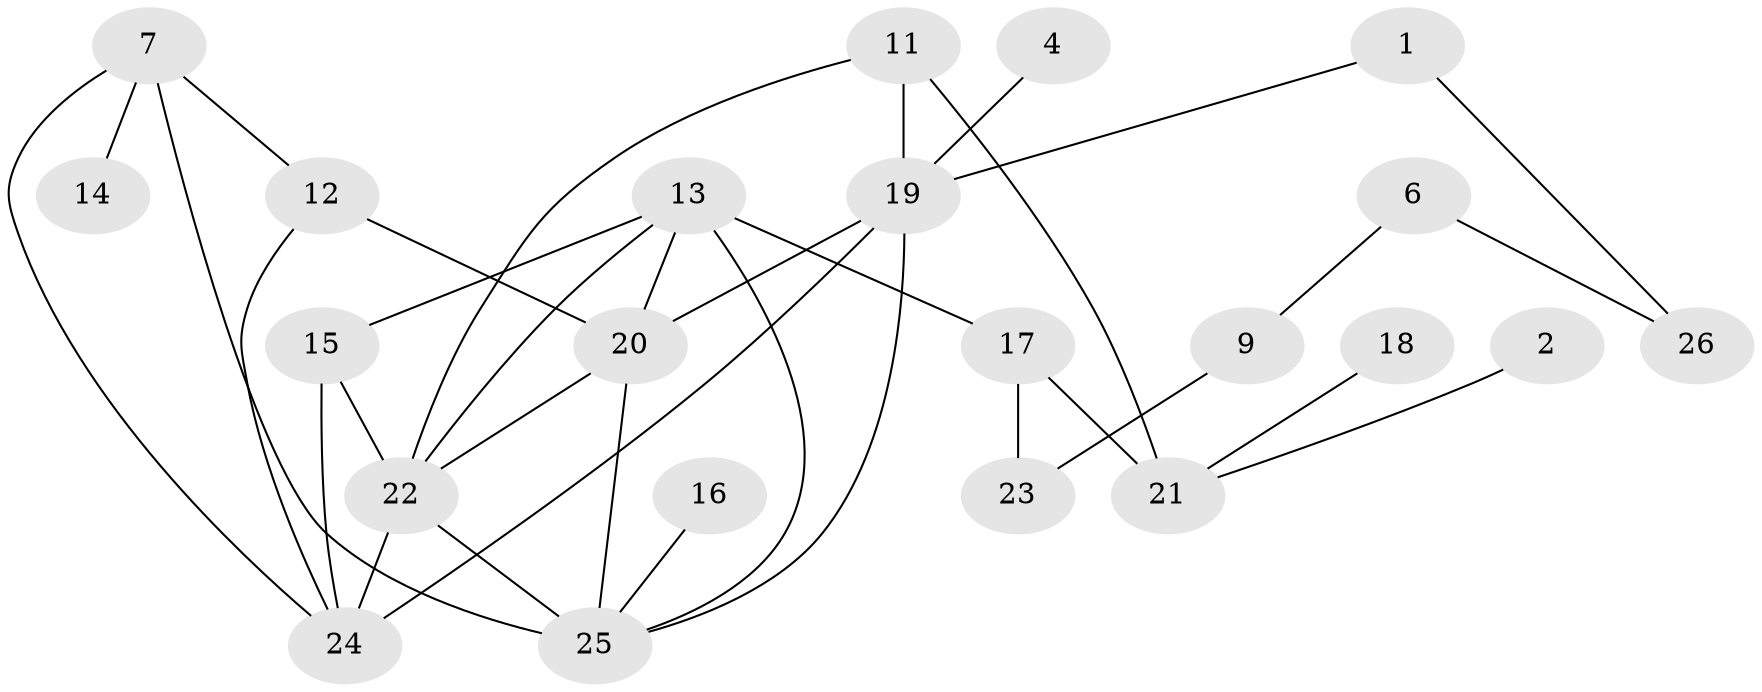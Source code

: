 // original degree distribution, {2: 0.29411764705882354, 1: 0.1568627450980392, 4: 0.21568627450980393, 0: 0.0784313725490196, 3: 0.17647058823529413, 5: 0.058823529411764705, 6: 0.0196078431372549}
// Generated by graph-tools (version 1.1) at 2025/00/03/09/25 03:00:54]
// undirected, 22 vertices, 34 edges
graph export_dot {
graph [start="1"]
  node [color=gray90,style=filled];
  1;
  2;
  4;
  6;
  7;
  9;
  11;
  12;
  13;
  14;
  15;
  16;
  17;
  18;
  19;
  20;
  21;
  22;
  23;
  24;
  25;
  26;
  1 -- 19 [weight=1.0];
  1 -- 26 [weight=1.0];
  2 -- 21 [weight=1.0];
  4 -- 19 [weight=1.0];
  6 -- 9 [weight=1.0];
  6 -- 26 [weight=1.0];
  7 -- 12 [weight=1.0];
  7 -- 14 [weight=1.0];
  7 -- 24 [weight=1.0];
  7 -- 25 [weight=1.0];
  9 -- 23 [weight=1.0];
  11 -- 19 [weight=1.0];
  11 -- 21 [weight=2.0];
  11 -- 22 [weight=1.0];
  12 -- 20 [weight=1.0];
  12 -- 24 [weight=1.0];
  13 -- 15 [weight=1.0];
  13 -- 17 [weight=2.0];
  13 -- 20 [weight=1.0];
  13 -- 22 [weight=1.0];
  13 -- 25 [weight=1.0];
  15 -- 22 [weight=1.0];
  15 -- 24 [weight=1.0];
  16 -- 25 [weight=1.0];
  17 -- 21 [weight=1.0];
  17 -- 23 [weight=1.0];
  18 -- 21 [weight=1.0];
  19 -- 20 [weight=1.0];
  19 -- 24 [weight=1.0];
  19 -- 25 [weight=1.0];
  20 -- 22 [weight=1.0];
  20 -- 25 [weight=1.0];
  22 -- 24 [weight=2.0];
  22 -- 25 [weight=2.0];
}
